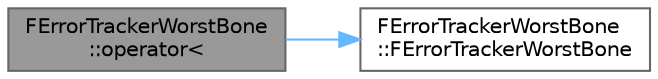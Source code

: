 digraph "FErrorTrackerWorstBone::operator&lt;"
{
 // INTERACTIVE_SVG=YES
 // LATEX_PDF_SIZE
  bgcolor="transparent";
  edge [fontname=Helvetica,fontsize=10,labelfontname=Helvetica,labelfontsize=10];
  node [fontname=Helvetica,fontsize=10,shape=box,height=0.2,width=0.4];
  rankdir="LR";
  Node1 [id="Node000001",label="FErrorTrackerWorstBone\l::operator\<",height=0.2,width=0.4,color="gray40", fillcolor="grey60", style="filled", fontcolor="black",tooltip=" "];
  Node1 -> Node2 [id="edge1_Node000001_Node000002",color="steelblue1",style="solid",tooltip=" "];
  Node2 [id="Node000002",label="FErrorTrackerWorstBone\l::FErrorTrackerWorstBone",height=0.2,width=0.4,color="grey40", fillcolor="white", style="filled",URL="$d7/d7c/structFErrorTrackerWorstBone.html#af1c67f377cb0fe7c94ac8b7266cf5c42",tooltip=" "];
}
